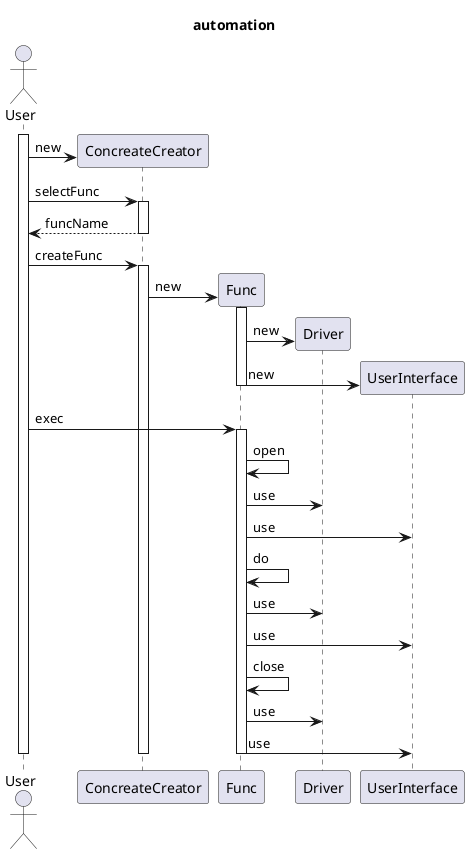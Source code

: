 @startuml
title automation
actor User
participant ConcreateCreator

participant Func
participant Driver
participant UserInterface

activate User
create ConcreateCreator
User -> ConcreateCreator:new
User -> ConcreateCreator:selectFunc
activate ConcreateCreator
User <-- ConcreateCreator:funcName
deactivate
User -> ConcreateCreator:createFunc
activate ConcreateCreator
create Func
ConcreateCreator -> Func:new
activate Func
Create Driver
Func -> Driver:new
Create UserInterface
Func -> UserInterface:new
deactivate Func

User -> Func:exec
activate Func
Func -> Func:open
Func -> Driver:use
Func -> UserInterface:use
Func -> Func:do
Func -> Driver:use
Func -> UserInterface:use
Func -> Func:close
Func -> Driver:use
Func -> UserInterface:use
deactivate Func
deactivate ConcreateCreator
deactivate User

@enduml